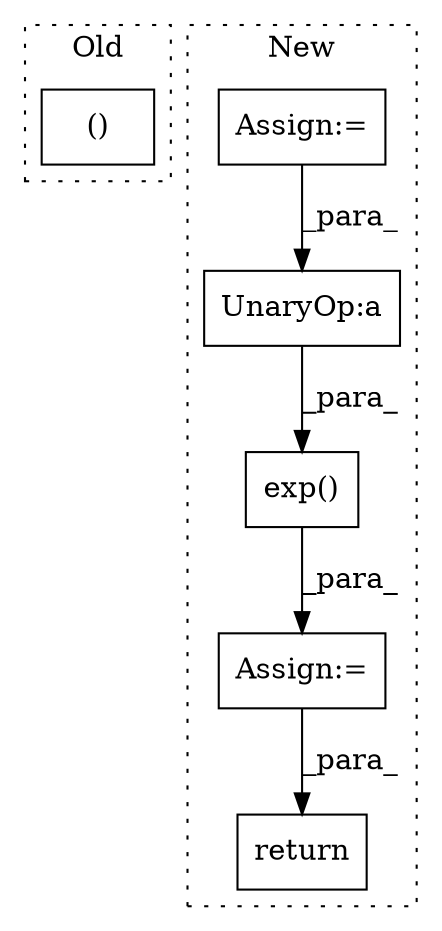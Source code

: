 digraph G {
subgraph cluster0 {
1 [label="()" a="54" s="4787" l="14" shape="box"];
label = "Old";
style="dotted";
}
subgraph cluster1 {
2 [label="exp()" a="75" s="5133,5154" l="10,1" shape="box"];
3 [label="Assign:=" a="68" s="5201" l="3" shape="box"];
4 [label="return" a="93" s="5325" l="7" shape="box"];
5 [label="UnaryOp:a" a="61" s="5143" l="11" shape="box"];
6 [label="Assign:=" a="68" s="4845" l="3" shape="box"];
label = "New";
style="dotted";
}
2 -> 3 [label="_para_"];
3 -> 4 [label="_para_"];
5 -> 2 [label="_para_"];
6 -> 5 [label="_para_"];
}
